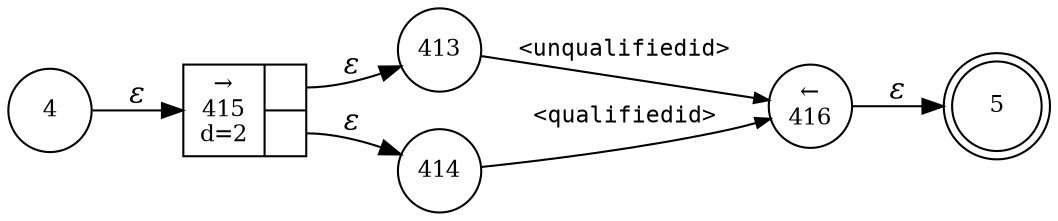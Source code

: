 digraph ATN {
rankdir=LR;
s5[fontsize=11, label="5", shape=doublecircle, fixedsize=true, width=.6];
s416[fontsize=11,label="&larr;\n416", shape=circle, fixedsize=true, width=.55, peripheries=1];
s4[fontsize=11,label="4", shape=circle, fixedsize=true, width=.55, peripheries=1];
s413[fontsize=11,label="413", shape=circle, fixedsize=true, width=.55, peripheries=1];
s414[fontsize=11,label="414", shape=circle, fixedsize=true, width=.55, peripheries=1];
s415[fontsize=11,label="{&rarr;\n415\nd=2|{<p0>|<p1>}}", shape=record, fixedsize=false, peripheries=1];
s4 -> s415 [fontname="Times-Italic", label="&epsilon;"];
s415:p0 -> s413 [fontname="Times-Italic", label="&epsilon;"];
s415:p1 -> s414 [fontname="Times-Italic", label="&epsilon;"];
s413 -> s416 [fontsize=11, fontname="Courier", arrowsize=.7, label = "<unqualifiedid>", arrowhead = normal];
s414 -> s416 [fontsize=11, fontname="Courier", arrowsize=.7, label = "<qualifiedid>", arrowhead = normal];
s416 -> s5 [fontname="Times-Italic", label="&epsilon;"];
}